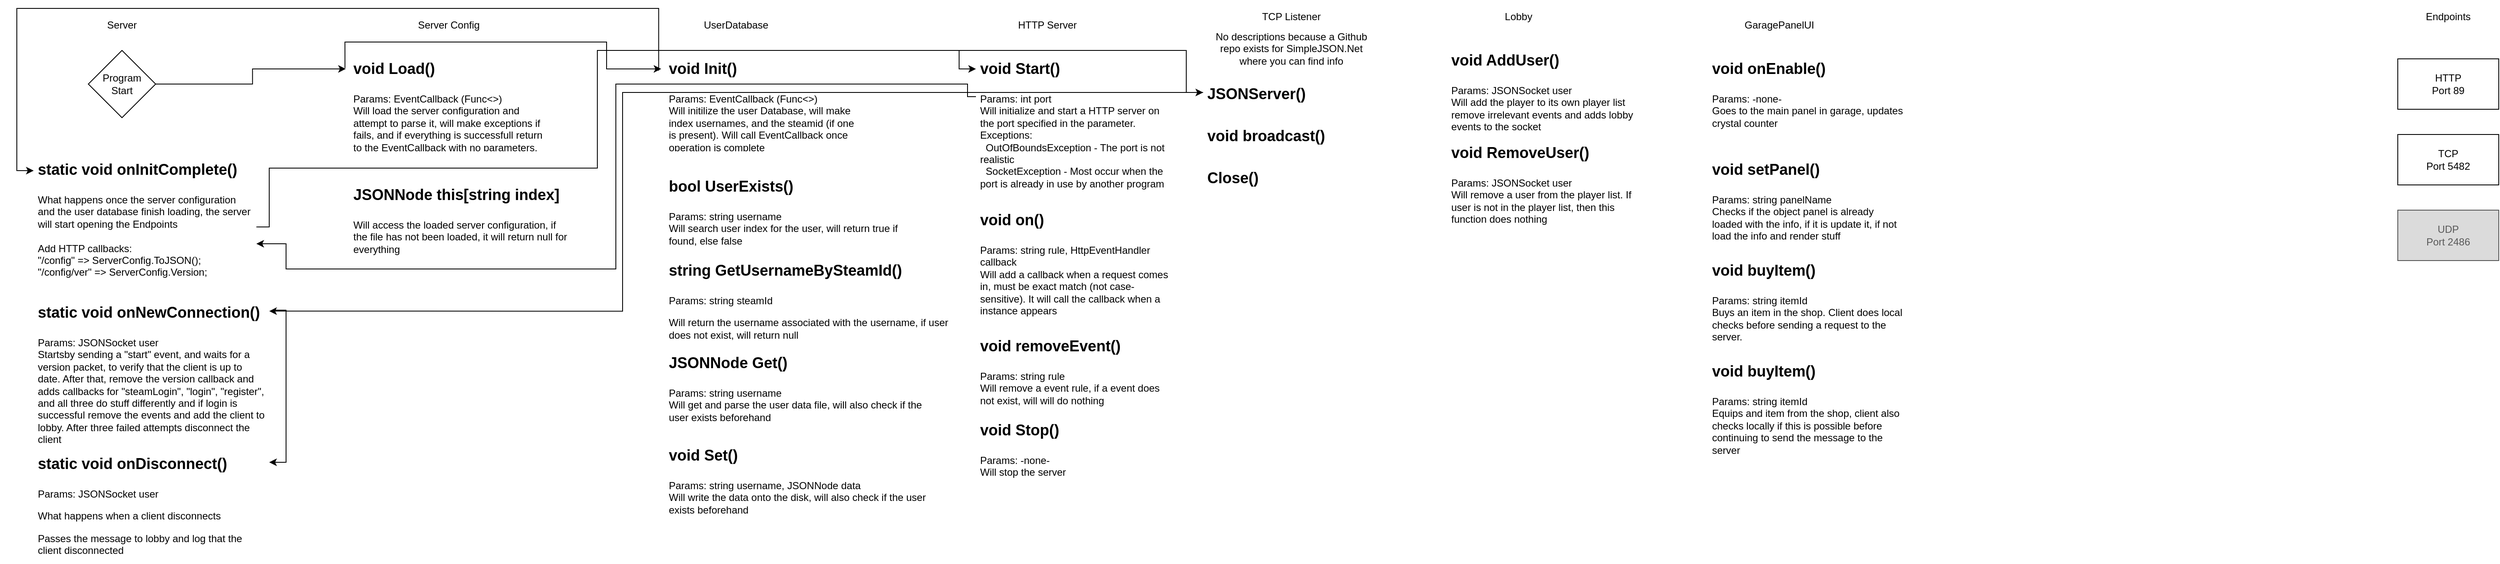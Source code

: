 <mxfile version="13.11.0" type="github">
  <diagram id="C5RBs43oDa-KdzZeNtuy" name="Page-1">
    <mxGraphModel dx="1673" dy="987" grid="1" gridSize="10" guides="1" tooltips="1" connect="1" arrows="1" fold="1" page="1" pageScale="1" pageWidth="827" pageHeight="1169" math="0" shadow="0">
      <root>
        <mxCell id="WIyWlLk6GJQsqaUBKTNV-0" />
        <mxCell id="WIyWlLk6GJQsqaUBKTNV-1" parent="WIyWlLk6GJQsqaUBKTNV-0" />
        <mxCell id="qbrfh7KyGv1r-v8un3VR-1" value="Server" style="text;html=1;strokeColor=none;fillColor=none;align=center;verticalAlign=middle;whiteSpace=wrap;rounded=0;" parent="WIyWlLk6GJQsqaUBKTNV-1" vertex="1">
          <mxGeometry x="10" y="10" width="290" height="60" as="geometry" />
        </mxCell>
        <mxCell id="qbrfh7KyGv1r-v8un3VR-2" value="Endpoints" style="text;html=1;strokeColor=none;fillColor=none;align=center;verticalAlign=middle;whiteSpace=wrap;rounded=0;" parent="WIyWlLk6GJQsqaUBKTNV-1" vertex="1">
          <mxGeometry x="2885" y="20" width="70" height="20" as="geometry" />
        </mxCell>
        <mxCell id="qbrfh7KyGv1r-v8un3VR-3" value="HTTP&lt;br&gt;Port 89" style="rounded=0;whiteSpace=wrap;html=1;" parent="WIyWlLk6GJQsqaUBKTNV-1" vertex="1">
          <mxGeometry x="2860" y="80" width="120" height="60" as="geometry" />
        </mxCell>
        <mxCell id="qbrfh7KyGv1r-v8un3VR-4" value="TCP&lt;br&gt;Port 5482" style="rounded=0;whiteSpace=wrap;html=1;" parent="WIyWlLk6GJQsqaUBKTNV-1" vertex="1">
          <mxGeometry x="2860" y="170" width="120" height="60" as="geometry" />
        </mxCell>
        <mxCell id="qbrfh7KyGv1r-v8un3VR-6" value="UDP&lt;br&gt;Port 2486" style="rounded=0;whiteSpace=wrap;html=1;fillColor=#DBDBDB;strokeColor=#545454;fontColor=#595959;" parent="WIyWlLk6GJQsqaUBKTNV-1" vertex="1">
          <mxGeometry x="2860" y="260" width="120" height="60" as="geometry" />
        </mxCell>
        <mxCell id="FkEPBGmqGNCc9ejBwm2h-1" style="edgeStyle=orthogonalEdgeStyle;rounded=0;orthogonalLoop=1;jettySize=auto;html=1;entryX=-0.018;entryY=0.183;entryDx=0;entryDy=0;entryPerimeter=0;" edge="1" parent="WIyWlLk6GJQsqaUBKTNV-1" source="qbrfh7KyGv1r-v8un3VR-7" target="qbrfh7KyGv1r-v8un3VR-10">
          <mxGeometry relative="1" as="geometry" />
        </mxCell>
        <mxCell id="qbrfh7KyGv1r-v8un3VR-7" value="Program&lt;br&gt;Start" style="rhombus;whiteSpace=wrap;html=1;" parent="WIyWlLk6GJQsqaUBKTNV-1" vertex="1">
          <mxGeometry x="115" y="70" width="80" height="80" as="geometry" />
        </mxCell>
        <mxCell id="qbrfh7KyGv1r-v8un3VR-8" value="Server Config" style="text;html=1;strokeColor=none;fillColor=none;align=center;verticalAlign=middle;whiteSpace=wrap;rounded=0;" parent="WIyWlLk6GJQsqaUBKTNV-1" vertex="1">
          <mxGeometry x="490" y="30" width="107" height="20" as="geometry" />
        </mxCell>
        <mxCell id="FkEPBGmqGNCc9ejBwm2h-4" style="edgeStyle=orthogonalEdgeStyle;rounded=0;orthogonalLoop=1;jettySize=auto;html=1;exitX=-0.022;exitY=0.175;exitDx=0;exitDy=0;entryX=-0.017;entryY=0.183;entryDx=0;entryDy=0;entryPerimeter=0;exitPerimeter=0;" edge="1" parent="WIyWlLk6GJQsqaUBKTNV-1" source="qbrfh7KyGv1r-v8un3VR-10" target="FkEPBGmqGNCc9ejBwm2h-3">
          <mxGeometry relative="1" as="geometry">
            <Array as="points">
              <mxPoint x="420" y="60" />
              <mxPoint x="731" y="60" />
              <mxPoint x="731" y="92" />
            </Array>
          </mxGeometry>
        </mxCell>
        <mxCell id="qbrfh7KyGv1r-v8un3VR-10" value="&lt;h1&gt;&lt;font style=&quot;font-size: 18px&quot;&gt;void Load()&lt;/font&gt;&lt;/h1&gt;&lt;p&gt;Params: EventCallback (Func&amp;lt;&amp;gt;)&lt;br&gt;Will load the server configuration and attempt to parse it, will make exceptions if fails, and if everything is successfull return to the EventCallback with no parameters.&lt;/p&gt;" style="text;html=1;strokeColor=none;fillColor=none;spacing=5;spacingTop=-20;whiteSpace=wrap;overflow=hidden;rounded=0;" parent="WIyWlLk6GJQsqaUBKTNV-1" vertex="1">
          <mxGeometry x="425.25" y="70" width="236.5" height="120" as="geometry" />
        </mxCell>
        <mxCell id="qbrfh7KyGv1r-v8un3VR-12" value="&lt;h1&gt;&lt;font style=&quot;font-size: 18px&quot;&gt;JSONNode this[string index]&lt;/font&gt;&lt;/h1&gt;&lt;p&gt;Will access the loaded server configuration, if the file has not been loaded, it will return null for everything&lt;/p&gt;" style="text;html=1;strokeColor=none;fillColor=none;spacing=5;spacingTop=-20;whiteSpace=wrap;overflow=hidden;rounded=0;" parent="WIyWlLk6GJQsqaUBKTNV-1" vertex="1">
          <mxGeometry x="425.25" y="220" width="264.75" height="120" as="geometry" />
        </mxCell>
        <mxCell id="FkEPBGmqGNCc9ejBwm2h-2" value="UserDatabase" style="text;html=1;strokeColor=none;fillColor=none;align=center;verticalAlign=middle;whiteSpace=wrap;rounded=0;" vertex="1" parent="WIyWlLk6GJQsqaUBKTNV-1">
          <mxGeometry x="820" y="30" width="130" height="20" as="geometry" />
        </mxCell>
        <mxCell id="FkEPBGmqGNCc9ejBwm2h-12" style="edgeStyle=orthogonalEdgeStyle;rounded=0;orthogonalLoop=1;jettySize=auto;html=1;fontColor=#595959;exitX=-0.03;exitY=0.2;exitDx=0;exitDy=0;exitPerimeter=0;" edge="1" parent="WIyWlLk6GJQsqaUBKTNV-1" source="FkEPBGmqGNCc9ejBwm2h-3">
          <mxGeometry relative="1" as="geometry">
            <mxPoint x="50" y="213" as="targetPoint" />
            <Array as="points">
              <mxPoint x="793" y="20" />
              <mxPoint x="30" y="20" />
              <mxPoint x="30" y="213" />
              <mxPoint x="50" y="213" />
            </Array>
          </mxGeometry>
        </mxCell>
        <mxCell id="FkEPBGmqGNCc9ejBwm2h-3" value="&lt;h1&gt;&lt;font style=&quot;font-size: 18px&quot;&gt;void Init()&lt;/font&gt;&lt;/h1&gt;&lt;p&gt;Params: EventCallback (Func&amp;lt;&amp;gt;)&lt;br&gt;Will initilize the user Database, will make index usernames, and the steamid (if one is present). Will call EventCallback once operation is complete&lt;/p&gt;" style="text;html=1;strokeColor=none;fillColor=none;spacing=5;spacingTop=-20;whiteSpace=wrap;overflow=hidden;rounded=0;" vertex="1" parent="WIyWlLk6GJQsqaUBKTNV-1">
          <mxGeometry x="800" y="70" width="236.5" height="120" as="geometry" />
        </mxCell>
        <mxCell id="FkEPBGmqGNCc9ejBwm2h-5" value="&lt;h1&gt;&lt;font style=&quot;font-size: 18px&quot;&gt;JSONNode Get()&lt;/font&gt;&lt;/h1&gt;&lt;p&gt;Params: string username&lt;br&gt;Will get and parse the user data file, will also check if the user exists beforehand&lt;/p&gt;" style="text;html=1;strokeColor=none;fillColor=none;spacing=5;spacingTop=-20;whiteSpace=wrap;overflow=hidden;rounded=0;" vertex="1" parent="WIyWlLk6GJQsqaUBKTNV-1">
          <mxGeometry x="800" y="420" width="330" height="120" as="geometry" />
        </mxCell>
        <mxCell id="FkEPBGmqGNCc9ejBwm2h-6" value="&lt;h1&gt;&lt;font style=&quot;font-size: 18px&quot;&gt;bool UserExists()&lt;/font&gt;&lt;/h1&gt;&lt;p&gt;Params: string username&lt;br&gt;Will search user index for the user, will return true if found, else false&lt;/p&gt;" style="text;html=1;strokeColor=none;fillColor=none;spacing=5;spacingTop=-20;whiteSpace=wrap;overflow=hidden;rounded=0;" vertex="1" parent="WIyWlLk6GJQsqaUBKTNV-1">
          <mxGeometry x="800" y="210" width="300" height="120" as="geometry" />
        </mxCell>
        <mxCell id="FkEPBGmqGNCc9ejBwm2h-8" value="&lt;h1&gt;&lt;font style=&quot;font-size: 18px&quot;&gt;string GetUsernameBySteamId()&lt;/font&gt;&lt;/h1&gt;&lt;p&gt;Params: string steamId&lt;/p&gt;&lt;p&gt;Will return the username associated with the username, if user does not exist, will return null&lt;/p&gt;" style="text;html=1;strokeColor=none;fillColor=none;spacing=5;spacingTop=-20;whiteSpace=wrap;overflow=hidden;rounded=0;" vertex="1" parent="WIyWlLk6GJQsqaUBKTNV-1">
          <mxGeometry x="800" y="310" width="350" height="120" as="geometry" />
        </mxCell>
        <mxCell id="FkEPBGmqGNCc9ejBwm2h-25" style="edgeStyle=orthogonalEdgeStyle;rounded=0;orthogonalLoop=1;jettySize=auto;html=1;entryX=0;entryY=0.1;entryDx=0;entryDy=0;entryPerimeter=0;fontColor=#595959;" edge="1" parent="WIyWlLk6GJQsqaUBKTNV-1" source="FkEPBGmqGNCc9ejBwm2h-9" target="FkEPBGmqGNCc9ejBwm2h-14">
          <mxGeometry relative="1" as="geometry">
            <Array as="points">
              <mxPoint x="330" y="280" />
              <mxPoint x="330" y="210" />
              <mxPoint x="720" y="210" />
              <mxPoint x="720" y="70" />
              <mxPoint x="1150" y="70" />
              <mxPoint x="1150" y="92" />
            </Array>
          </mxGeometry>
        </mxCell>
        <mxCell id="FkEPBGmqGNCc9ejBwm2h-9" value="&lt;h1&gt;&lt;font style=&quot;font-size: 18px&quot;&gt;static void onInitComplete()&lt;/font&gt;&lt;/h1&gt;&lt;p&gt;What happens once the server configuration and the user database finish loading, the server will start opening the Endpoints&lt;br&gt;&lt;br&gt;Add HTTP callbacks:&lt;br&gt;&quot;/config&quot; =&amp;gt; ServerConfig.ToJSON();&lt;br&gt;&quot;/config/ver&quot; =&amp;gt; ServerConfig.Version;&lt;/p&gt;" style="text;html=1;strokeColor=none;fillColor=none;spacing=5;spacingTop=-20;whiteSpace=wrap;overflow=hidden;rounded=0;" vertex="1" parent="WIyWlLk6GJQsqaUBKTNV-1">
          <mxGeometry x="50" y="190" width="264.75" height="180" as="geometry" />
        </mxCell>
        <mxCell id="FkEPBGmqGNCc9ejBwm2h-10" value="&lt;h1&gt;&lt;font style=&quot;font-size: 18px&quot;&gt;void Set()&lt;/font&gt;&lt;/h1&gt;&lt;p&gt;Params: string username, JSONNode data&lt;br&gt;Will write the data onto the disk, will also check if the user exists beforehand&lt;/p&gt;" style="text;html=1;strokeColor=none;fillColor=none;spacing=5;spacingTop=-20;whiteSpace=wrap;overflow=hidden;rounded=0;" vertex="1" parent="WIyWlLk6GJQsqaUBKTNV-1">
          <mxGeometry x="800" y="530" width="330" height="120" as="geometry" />
        </mxCell>
        <mxCell id="FkEPBGmqGNCc9ejBwm2h-13" value="HTTP Server" style="text;html=1;strokeColor=none;fillColor=none;align=center;verticalAlign=middle;whiteSpace=wrap;rounded=0;" vertex="1" parent="WIyWlLk6GJQsqaUBKTNV-1">
          <mxGeometry x="1190" y="30" width="130" height="20" as="geometry" />
        </mxCell>
        <mxCell id="FkEPBGmqGNCc9ejBwm2h-26" style="edgeStyle=orthogonalEdgeStyle;rounded=0;orthogonalLoop=1;jettySize=auto;html=1;entryX=0;entryY=0.5;entryDx=0;entryDy=0;fontColor=#595959;" edge="1" parent="WIyWlLk6GJQsqaUBKTNV-1" target="FkEPBGmqGNCc9ejBwm2h-16">
          <mxGeometry relative="1" as="geometry">
            <mxPoint x="1150" y="70" as="sourcePoint" />
            <Array as="points">
              <mxPoint x="1420" y="70" />
              <mxPoint x="1420" y="120" />
            </Array>
          </mxGeometry>
        </mxCell>
        <mxCell id="FkEPBGmqGNCc9ejBwm2h-28" style="edgeStyle=orthogonalEdgeStyle;rounded=0;orthogonalLoop=1;jettySize=auto;html=1;exitX=0;exitY=0.25;exitDx=0;exitDy=0;fontColor=#595959;" edge="1" parent="WIyWlLk6GJQsqaUBKTNV-1" source="FkEPBGmqGNCc9ejBwm2h-14" target="FkEPBGmqGNCc9ejBwm2h-9">
          <mxGeometry relative="1" as="geometry">
            <Array as="points">
              <mxPoint x="1160" y="125" />
              <mxPoint x="1160" y="110" />
              <mxPoint x="742" y="110" />
              <mxPoint x="742" y="330" />
              <mxPoint x="350" y="330" />
              <mxPoint x="350" y="300" />
            </Array>
          </mxGeometry>
        </mxCell>
        <mxCell id="FkEPBGmqGNCc9ejBwm2h-14" value="&lt;h1&gt;&lt;font style=&quot;font-size: 18px&quot;&gt;void Start()&lt;/font&gt;&lt;/h1&gt;&lt;p&gt;Params: int port&lt;br&gt;Will initialize and start a HTTP server on the port specified in the parameter.&lt;br&gt;Exceptions:&lt;br&gt;&amp;nbsp; OutOfBoundsException - The port is not realistic&lt;br&gt;&amp;nbsp;&amp;nbsp;SocketException - Most occur when the port is already in use by another program&lt;br&gt;&lt;br&gt;&lt;/p&gt;" style="text;html=1;strokeColor=none;fillColor=none;spacing=5;spacingTop=-20;whiteSpace=wrap;overflow=hidden;rounded=0;" vertex="1" parent="WIyWlLk6GJQsqaUBKTNV-1">
          <mxGeometry x="1170" y="70" width="236.5" height="220" as="geometry" />
        </mxCell>
        <mxCell id="FkEPBGmqGNCc9ejBwm2h-15" value="TCP Listener" style="text;html=1;strokeColor=none;fillColor=none;align=center;verticalAlign=middle;whiteSpace=wrap;rounded=0;" vertex="1" parent="WIyWlLk6GJQsqaUBKTNV-1">
          <mxGeometry x="1480" y="20" width="130" height="20" as="geometry" />
        </mxCell>
        <mxCell id="FkEPBGmqGNCc9ejBwm2h-35" style="edgeStyle=orthogonalEdgeStyle;rounded=0;orthogonalLoop=1;jettySize=auto;html=1;exitX=0;exitY=0.5;exitDx=0;exitDy=0;entryX=1;entryY=0.112;entryDx=0;entryDy=0;entryPerimeter=0;fontColor=#595959;" edge="1" parent="WIyWlLk6GJQsqaUBKTNV-1" source="FkEPBGmqGNCc9ejBwm2h-16" target="FkEPBGmqGNCc9ejBwm2h-27">
          <mxGeometry relative="1" as="geometry">
            <Array as="points">
              <mxPoint x="750" y="120" />
              <mxPoint x="750" y="380" />
            </Array>
          </mxGeometry>
        </mxCell>
        <mxCell id="FkEPBGmqGNCc9ejBwm2h-16" value="&lt;h1&gt;&lt;span style=&quot;font-size: 18px&quot;&gt;JSONServer()&lt;/span&gt;&lt;/h1&gt;" style="text;html=1;strokeColor=none;fillColor=none;spacing=5;spacingTop=-20;whiteSpace=wrap;overflow=hidden;rounded=0;" vertex="1" parent="WIyWlLk6GJQsqaUBKTNV-1">
          <mxGeometry x="1440" y="100" width="236.5" height="40" as="geometry" />
        </mxCell>
        <mxCell id="FkEPBGmqGNCc9ejBwm2h-18" value="&lt;h1&gt;&lt;font style=&quot;font-size: 18px&quot;&gt;void on()&lt;/font&gt;&lt;/h1&gt;&lt;p&gt;Params: string rule, HttpEventHandler callback&lt;br&gt;Will add a callback when a request comes in, must be exact match (not case-sensitive). It will call the callback when a instance appears&lt;/p&gt;" style="text;html=1;strokeColor=none;fillColor=none;spacing=5;spacingTop=-20;whiteSpace=wrap;overflow=hidden;rounded=0;" vertex="1" parent="WIyWlLk6GJQsqaUBKTNV-1">
          <mxGeometry x="1170" y="250" width="236.5" height="140" as="geometry" />
        </mxCell>
        <mxCell id="FkEPBGmqGNCc9ejBwm2h-19" value="&lt;h1&gt;&lt;font style=&quot;font-size: 18px&quot;&gt;void removeEvent()&lt;/font&gt;&lt;/h1&gt;&lt;p&gt;Params: string rule&lt;br&gt;Will remove a event rule, if a event does not exist, will will do nothing&lt;/p&gt;" style="text;html=1;strokeColor=none;fillColor=none;spacing=5;spacingTop=-20;whiteSpace=wrap;overflow=hidden;rounded=0;" vertex="1" parent="WIyWlLk6GJQsqaUBKTNV-1">
          <mxGeometry x="1170" y="400" width="236.5" height="100" as="geometry" />
        </mxCell>
        <mxCell id="FkEPBGmqGNCc9ejBwm2h-20" value="&lt;h1&gt;&lt;font style=&quot;font-size: 18px&quot;&gt;void Stop()&lt;/font&gt;&lt;/h1&gt;&lt;p&gt;Params: -none-&lt;br&gt;Will stop the server&lt;br&gt;&lt;/p&gt;" style="text;html=1;strokeColor=none;fillColor=none;spacing=5;spacingTop=-20;whiteSpace=wrap;overflow=hidden;rounded=0;" vertex="1" parent="WIyWlLk6GJQsqaUBKTNV-1">
          <mxGeometry x="1170" y="500" width="236.5" height="80" as="geometry" />
        </mxCell>
        <mxCell id="FkEPBGmqGNCc9ejBwm2h-22" value="No descriptions because a Github repo exists for SimpleJSON.Net where you can find info" style="text;html=1;strokeColor=none;fillColor=none;align=center;verticalAlign=middle;whiteSpace=wrap;rounded=0;" vertex="1" parent="WIyWlLk6GJQsqaUBKTNV-1">
          <mxGeometry x="1450" y="45.38" width="190" height="44.62" as="geometry" />
        </mxCell>
        <mxCell id="FkEPBGmqGNCc9ejBwm2h-23" value="&lt;h1&gt;&lt;span style=&quot;font-size: 18px&quot;&gt;void broadcast()&lt;/span&gt;&lt;/h1&gt;" style="text;html=1;strokeColor=none;fillColor=none;spacing=5;spacingTop=-20;whiteSpace=wrap;overflow=hidden;rounded=0;" vertex="1" parent="WIyWlLk6GJQsqaUBKTNV-1">
          <mxGeometry x="1440" y="150" width="236.5" height="40" as="geometry" />
        </mxCell>
        <mxCell id="FkEPBGmqGNCc9ejBwm2h-24" value="&lt;h1&gt;&lt;span style=&quot;font-size: 18px&quot;&gt;Close()&lt;/span&gt;&lt;/h1&gt;" style="text;html=1;strokeColor=none;fillColor=none;spacing=5;spacingTop=-20;whiteSpace=wrap;overflow=hidden;rounded=0;" vertex="1" parent="WIyWlLk6GJQsqaUBKTNV-1">
          <mxGeometry x="1440" y="200" width="236.5" height="40" as="geometry" />
        </mxCell>
        <mxCell id="FkEPBGmqGNCc9ejBwm2h-36" style="edgeStyle=orthogonalEdgeStyle;rounded=0;orthogonalLoop=1;jettySize=auto;html=1;exitX=1.015;exitY=0.122;exitDx=0;exitDy=0;fontColor=#595959;exitPerimeter=0;" edge="1" parent="WIyWlLk6GJQsqaUBKTNV-1" source="FkEPBGmqGNCc9ejBwm2h-27" target="FkEPBGmqGNCc9ejBwm2h-29">
          <mxGeometry relative="1" as="geometry">
            <Array as="points">
              <mxPoint x="334" y="379" />
              <mxPoint x="350" y="379" />
              <mxPoint x="350" y="560" />
            </Array>
          </mxGeometry>
        </mxCell>
        <mxCell id="FkEPBGmqGNCc9ejBwm2h-27" value="&lt;h1&gt;&lt;font style=&quot;font-size: 18px&quot;&gt;static void onNewConnection()&lt;/font&gt;&lt;/h1&gt;&lt;p&gt;Params: JSONSocket user&lt;br&gt;Startsby sending a &quot;start&quot; event, and waits for a version packet, to verify that the client is up to date. After that, remove the version callback and adds callbacks for &quot;steamLogin&quot;, &quot;login&quot;, &quot;register&quot;, and all three do stuff differently and if login is successful remove the events and add the client to lobby. After three failed attempts disconnect the client&lt;/p&gt;" style="text;html=1;strokeColor=none;fillColor=none;spacing=5;spacingTop=-20;whiteSpace=wrap;overflow=hidden;rounded=0;" vertex="1" parent="WIyWlLk6GJQsqaUBKTNV-1">
          <mxGeometry x="50" y="360" width="280" height="180" as="geometry" />
        </mxCell>
        <mxCell id="FkEPBGmqGNCc9ejBwm2h-29" value="&lt;h1&gt;&lt;font style=&quot;font-size: 18px&quot;&gt;static void onDisconnect()&lt;/font&gt;&lt;/h1&gt;&lt;p&gt;Params: JSONSocket user&lt;/p&gt;&lt;p&gt;What happens when a client disconnects&lt;/p&gt;&lt;p&gt;Passes the message to lobby and log that the client disconnected&lt;/p&gt;" style="text;html=1;strokeColor=none;fillColor=none;spacing=5;spacingTop=-20;whiteSpace=wrap;overflow=hidden;rounded=0;" vertex="1" parent="WIyWlLk6GJQsqaUBKTNV-1">
          <mxGeometry x="50" y="540" width="280" height="140" as="geometry" />
        </mxCell>
        <mxCell id="FkEPBGmqGNCc9ejBwm2h-32" value="Lobby" style="text;html=1;strokeColor=none;fillColor=none;align=center;verticalAlign=middle;whiteSpace=wrap;rounded=0;" vertex="1" parent="WIyWlLk6GJQsqaUBKTNV-1">
          <mxGeometry x="1750" y="20" width="130" height="20" as="geometry" />
        </mxCell>
        <mxCell id="FkEPBGmqGNCc9ejBwm2h-33" value="&lt;h1&gt;&lt;font style=&quot;font-size: 18px&quot;&gt;void AddUser()&lt;/font&gt;&lt;/h1&gt;&lt;p&gt;Params: JSONSocket user&lt;br&gt;Will add the player to its own player list remove irrelevant events and adds lobby events to the socket&lt;br&gt;&lt;br&gt;&lt;/p&gt;" style="text;html=1;strokeColor=none;fillColor=none;spacing=5;spacingTop=-20;whiteSpace=wrap;overflow=hidden;rounded=0;" vertex="1" parent="WIyWlLk6GJQsqaUBKTNV-1">
          <mxGeometry x="1730" y="60" width="236.5" height="110" as="geometry" />
        </mxCell>
        <mxCell id="FkEPBGmqGNCc9ejBwm2h-34" value="&lt;h1&gt;&lt;font style=&quot;font-size: 18px&quot;&gt;void RemoveUser()&lt;/font&gt;&lt;/h1&gt;&lt;p&gt;Params: JSONSocket user&lt;br&gt;Will remove a user from the player list. If user is not in the player list, then this function does nothing&lt;br&gt;&lt;br&gt;&lt;/p&gt;" style="text;html=1;strokeColor=none;fillColor=none;spacing=5;spacingTop=-20;whiteSpace=wrap;overflow=hidden;rounded=0;" vertex="1" parent="WIyWlLk6GJQsqaUBKTNV-1">
          <mxGeometry x="1730" y="170" width="236.5" height="110" as="geometry" />
        </mxCell>
        <mxCell id="FkEPBGmqGNCc9ejBwm2h-37" value="GaragePanelUI" style="text;html=1;strokeColor=none;fillColor=none;align=center;verticalAlign=middle;whiteSpace=wrap;rounded=0;" vertex="1" parent="WIyWlLk6GJQsqaUBKTNV-1">
          <mxGeometry x="2060" y="30" width="130" height="20" as="geometry" />
        </mxCell>
        <mxCell id="FkEPBGmqGNCc9ejBwm2h-38" value="&lt;h1&gt;&lt;font style=&quot;font-size: 18px&quot;&gt;void onEnable()&lt;/font&gt;&lt;/h1&gt;&lt;p&gt;Params: -none-&lt;br&gt;Goes to the main panel in garage, updates crystal counter&lt;br&gt;&lt;/p&gt;" style="text;html=1;strokeColor=none;fillColor=none;spacing=5;spacingTop=-20;whiteSpace=wrap;overflow=hidden;rounded=0;" vertex="1" parent="WIyWlLk6GJQsqaUBKTNV-1">
          <mxGeometry x="2040" y="70" width="236.5" height="110" as="geometry" />
        </mxCell>
        <mxCell id="FkEPBGmqGNCc9ejBwm2h-39" value="&lt;h1&gt;&lt;font style=&quot;font-size: 18px&quot;&gt;void setPanel()&lt;/font&gt;&lt;/h1&gt;&lt;p&gt;Params: string panelName&lt;br&gt;Checks if the object panel is already loaded with the info, if it is update it, if not load the info and render stuff&lt;/p&gt;" style="text;html=1;strokeColor=none;fillColor=none;spacing=5;spacingTop=-20;whiteSpace=wrap;overflow=hidden;rounded=0;" vertex="1" parent="WIyWlLk6GJQsqaUBKTNV-1">
          <mxGeometry x="2040" y="190" width="236.5" height="110" as="geometry" />
        </mxCell>
        <mxCell id="FkEPBGmqGNCc9ejBwm2h-40" value="&lt;h1&gt;&lt;font style=&quot;font-size: 18px&quot;&gt;void buyItem()&lt;/font&gt;&lt;/h1&gt;&lt;p&gt;Params: string itemId&lt;br&gt;Buys an item in the shop. Client does local checks before sending a request to the server.&lt;/p&gt;" style="text;html=1;strokeColor=none;fillColor=none;spacing=5;spacingTop=-20;whiteSpace=wrap;overflow=hidden;rounded=0;" vertex="1" parent="WIyWlLk6GJQsqaUBKTNV-1">
          <mxGeometry x="2040" y="310" width="236.5" height="110" as="geometry" />
        </mxCell>
        <mxCell id="FkEPBGmqGNCc9ejBwm2h-41" value="&lt;h1&gt;&lt;font style=&quot;font-size: 18px&quot;&gt;void buyItem()&lt;/font&gt;&lt;/h1&gt;&lt;p&gt;Params: string itemId&lt;br&gt;Equips and item from the shop, client also checks locally if this is possible before continuing to send the message to the server&lt;/p&gt;" style="text;html=1;strokeColor=none;fillColor=none;spacing=5;spacingTop=-20;whiteSpace=wrap;overflow=hidden;rounded=0;" vertex="1" parent="WIyWlLk6GJQsqaUBKTNV-1">
          <mxGeometry x="2040" y="430" width="236.5" height="120" as="geometry" />
        </mxCell>
      </root>
    </mxGraphModel>
  </diagram>
</mxfile>
